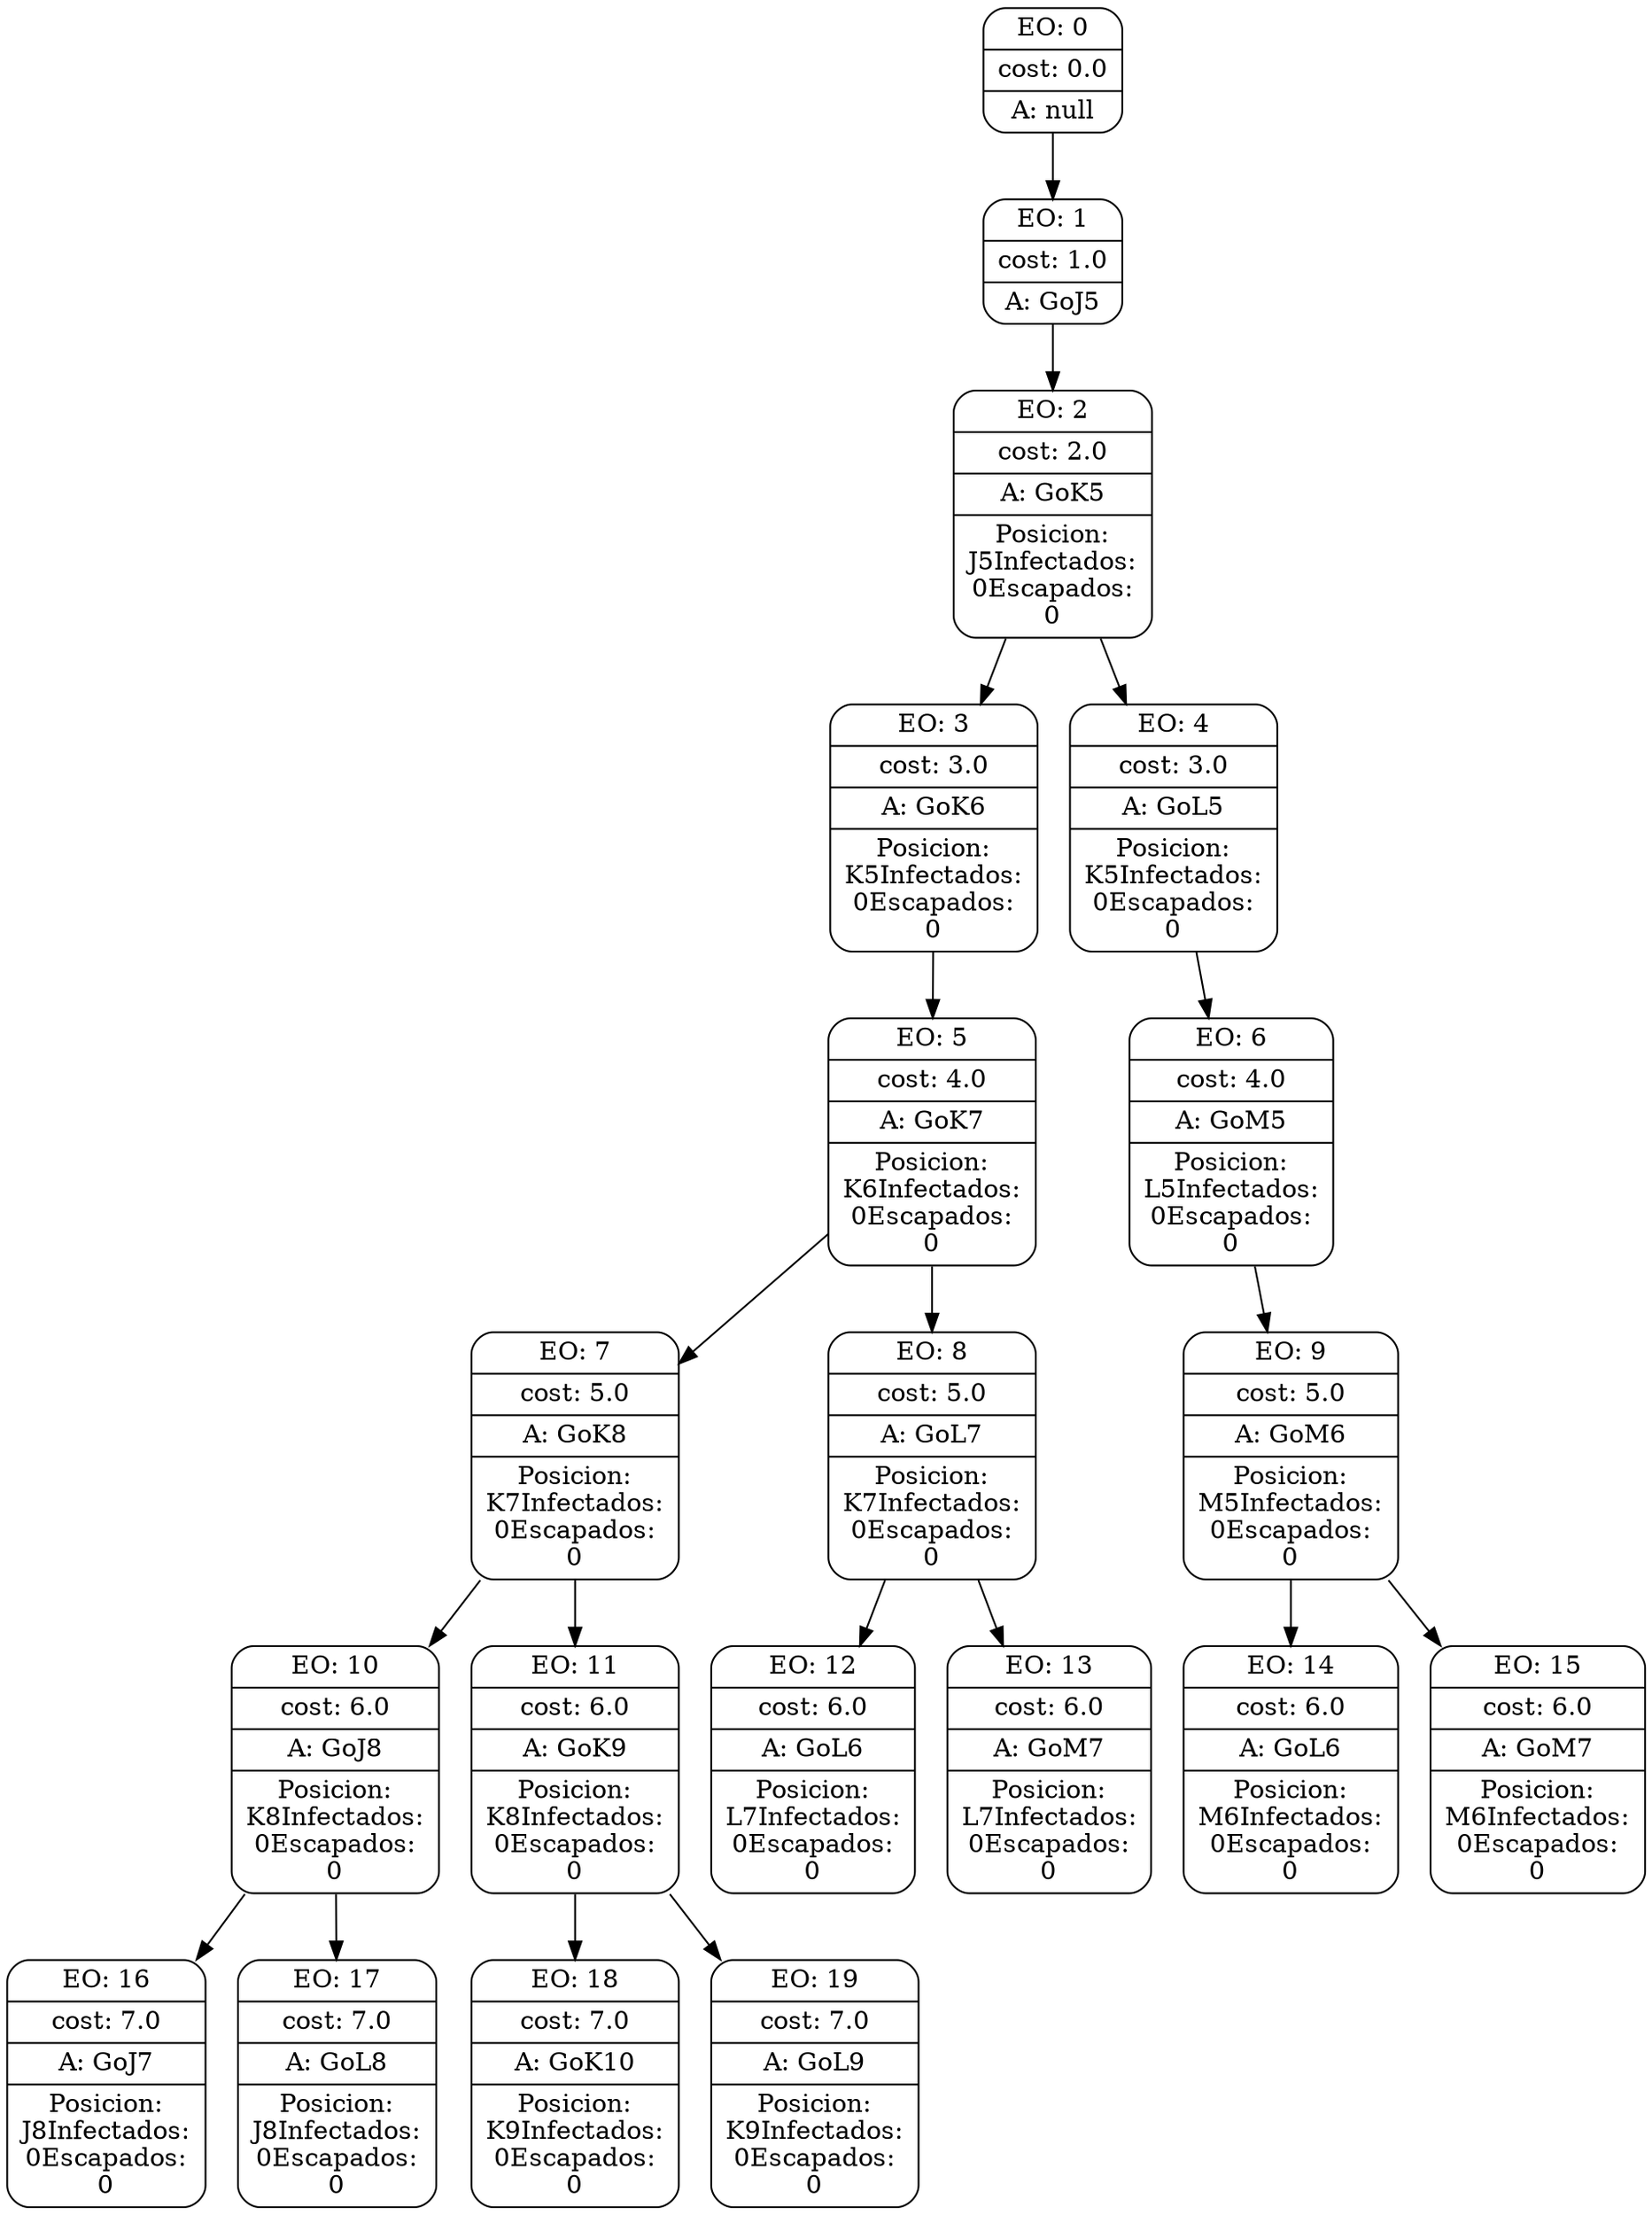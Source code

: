 digraph g {
node [shape = Mrecord];
nodo0[label="{EO: 0|cost: 0.0|A: null}"]
nodo1[label="{EO: 1|cost: 1.0|A: GoJ5}"]
nodo2[label="{EO: 2|cost: 2.0|A: GoK5|Posicion:\nJ5
Infectados:\n0
Escapados:\n0}"]
nodo3[label="{EO: 3|cost: 3.0|A: GoK6|Posicion:\nK5
Infectados:\n0
Escapados:\n0}"]
nodo5[label="{EO: 5|cost: 4.0|A: GoK7|Posicion:\nK6
Infectados:\n0
Escapados:\n0}"]
nodo7[label="{EO: 7|cost: 5.0|A: GoK8|Posicion:\nK7
Infectados:\n0
Escapados:\n0}"]
nodo10[label="{EO: 10|cost: 6.0|A: GoJ8|Posicion:\nK8
Infectados:\n0
Escapados:\n0}"]
nodo16[label="{EO: 16|cost: 7.0|A: GoJ7|Posicion:\nJ8
Infectados:\n0
Escapados:\n0}"]

nodo10 -> nodo16;
nodo17[label="{EO: 17|cost: 7.0|A: GoL8|Posicion:\nJ8
Infectados:\n0
Escapados:\n0}"]

nodo10 -> nodo17;

nodo7 -> nodo10;
nodo11[label="{EO: 11|cost: 6.0|A: GoK9|Posicion:\nK8
Infectados:\n0
Escapados:\n0}"]
nodo18[label="{EO: 18|cost: 7.0|A: GoK10|Posicion:\nK9
Infectados:\n0
Escapados:\n0}"]

nodo11 -> nodo18;
nodo19[label="{EO: 19|cost: 7.0|A: GoL9|Posicion:\nK9
Infectados:\n0
Escapados:\n0}"]

nodo11 -> nodo19;

nodo7 -> nodo11;

nodo5 -> nodo7;
nodo8[label="{EO: 8|cost: 5.0|A: GoL7|Posicion:\nK7
Infectados:\n0
Escapados:\n0}"]
nodo12[label="{EO: 12|cost: 6.0|A: GoL6|Posicion:\nL7
Infectados:\n0
Escapados:\n0}"]

nodo8 -> nodo12;
nodo13[label="{EO: 13|cost: 6.0|A: GoM7|Posicion:\nL7
Infectados:\n0
Escapados:\n0}"]

nodo8 -> nodo13;

nodo5 -> nodo8;

nodo3 -> nodo5;

nodo2 -> nodo3;
nodo4[label="{EO: 4|cost: 3.0|A: GoL5|Posicion:\nK5
Infectados:\n0
Escapados:\n0}"]
nodo6[label="{EO: 6|cost: 4.0|A: GoM5|Posicion:\nL5
Infectados:\n0
Escapados:\n0}"]
nodo9[label="{EO: 9|cost: 5.0|A: GoM6|Posicion:\nM5
Infectados:\n0
Escapados:\n0}"]
nodo14[label="{EO: 14|cost: 6.0|A: GoL6|Posicion:\nM6
Infectados:\n0
Escapados:\n0}"]

nodo9 -> nodo14;
nodo15[label="{EO: 15|cost: 6.0|A: GoM7|Posicion:\nM6
Infectados:\n0
Escapados:\n0}"]

nodo9 -> nodo15;

nodo6 -> nodo9;

nodo4 -> nodo6;

nodo2 -> nodo4;

nodo1 -> nodo2;

nodo0 -> nodo1;


}